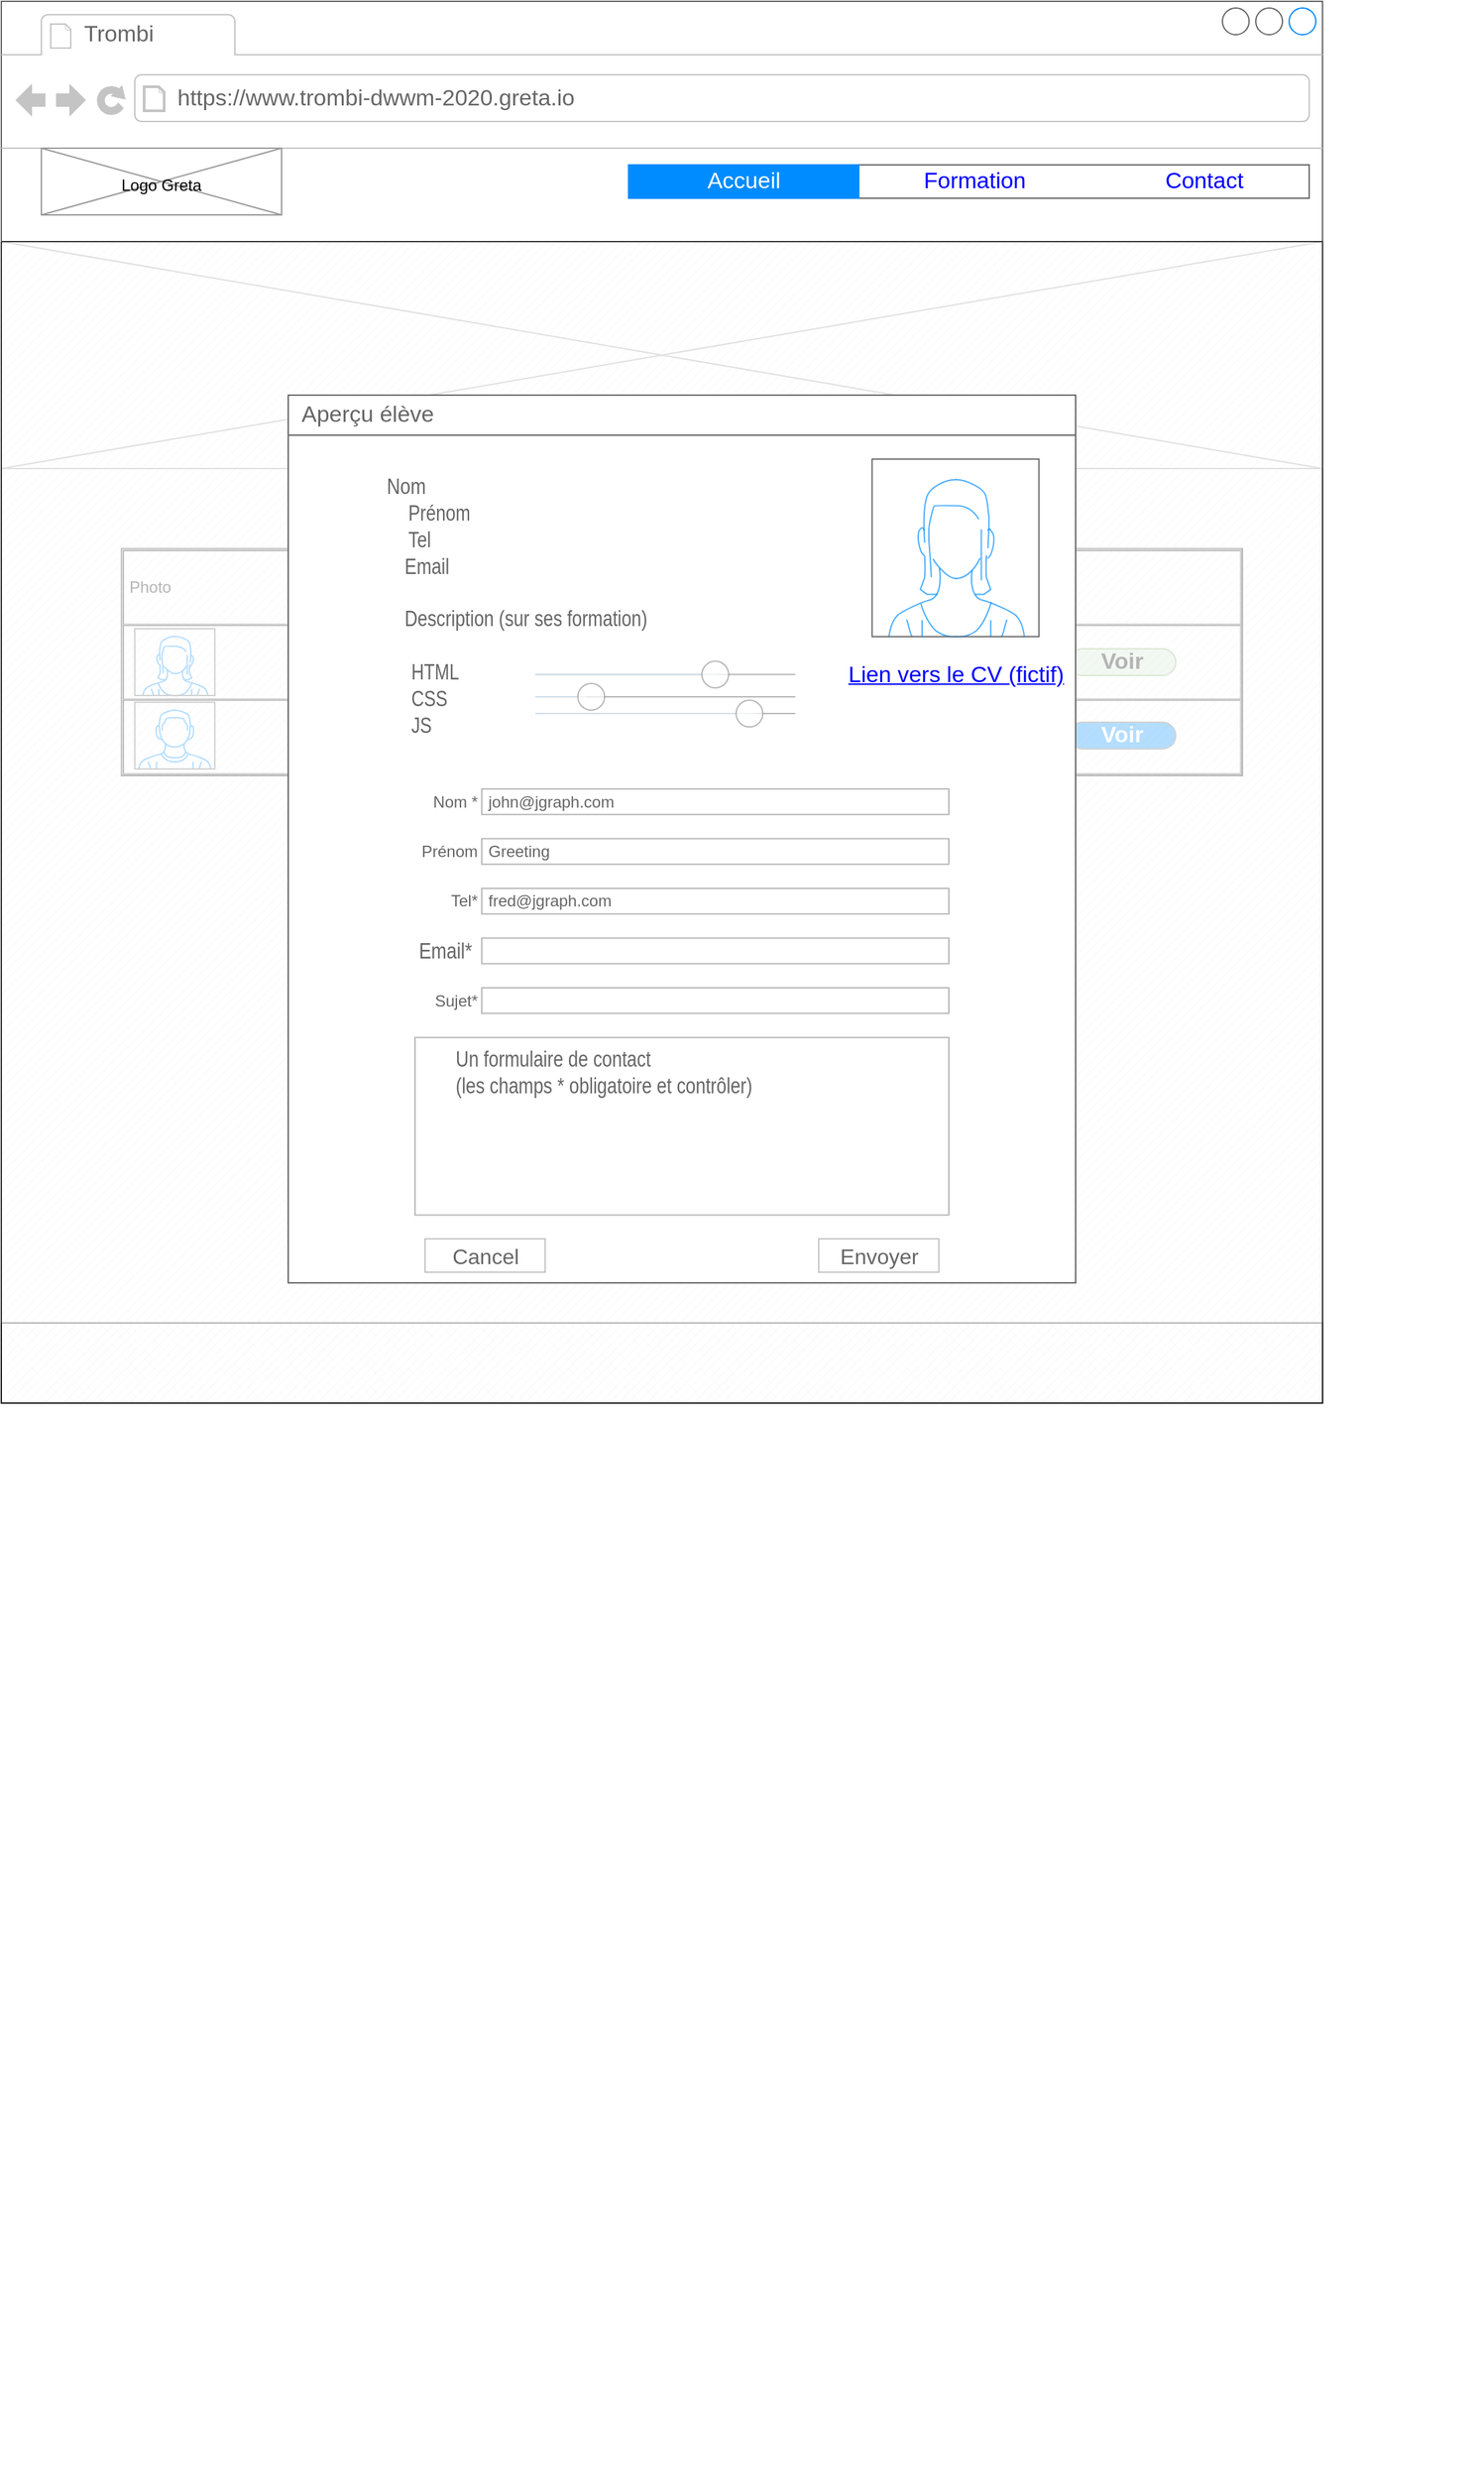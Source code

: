 <mxfile version="13.10.3" type="github" pages="2"><diagram id="SK59zhiDzOyi63sm0mEL" name="Page-1"><mxGraphModel dx="2189" dy="804" grid="1" gridSize="10" guides="1" tooltips="1" connect="1" arrows="1" fold="1" page="1" pageScale="1" pageWidth="827" pageHeight="1169" math="0" shadow="0"><root><mxCell id="0"/><mxCell id="1" parent="0"/><mxCell id="YqWab189E20K-H3sKTw3-4" value="" style="strokeWidth=1;shadow=0;dashed=0;align=center;html=1;shape=mxgraph.mockup.containers.browserWindow;rSize=0;strokeColor=#666666;strokeColor2=#008cff;strokeColor3=#c4c4c4;mainText=,;recursiveResize=0;" parent="1" vertex="1"><mxGeometry x="-200" y="80" width="990" height="1050" as="geometry"/></mxCell><mxCell id="YqWab189E20K-H3sKTw3-5" value="Trombi" style="strokeWidth=1;shadow=0;dashed=0;align=center;html=1;shape=mxgraph.mockup.containers.anchor;fontSize=17;fontColor=#666666;align=left;" parent="YqWab189E20K-H3sKTw3-4" vertex="1"><mxGeometry x="60" y="12" width="110" height="26" as="geometry"/></mxCell><mxCell id="YqWab189E20K-H3sKTw3-6" value="https://www.trombi-dwwm-2020.greta.io" style="strokeWidth=1;shadow=0;dashed=0;align=center;html=1;shape=mxgraph.mockup.containers.anchor;rSize=0;fontSize=17;fontColor=#666666;align=left;" parent="YqWab189E20K-H3sKTw3-4" vertex="1"><mxGeometry x="130" y="60" width="250" height="26" as="geometry"/></mxCell><mxCell id="YqWab189E20K-H3sKTw3-15" value="" style="verticalLabelPosition=bottom;shadow=0;dashed=0;align=center;html=1;verticalAlign=top;strokeWidth=1;shape=mxgraph.mockup.graphics.simpleIcon;strokeColor=#999999;" parent="YqWab189E20K-H3sKTw3-4" vertex="1"><mxGeometry x="30" y="110" width="180" height="50" as="geometry"/></mxCell><mxCell id="YqWab189E20K-H3sKTw3-14" value="" style="group" parent="YqWab189E20K-H3sKTw3-4" vertex="1" connectable="0"><mxGeometry x="470" y="122.5" width="517.5" height="25" as="geometry"/></mxCell><mxCell id="YqWab189E20K-H3sKTw3-7" value="" style="strokeWidth=1;shadow=0;dashed=0;align=center;html=1;shape=mxgraph.mockup.text.rrect;rSize=0;strokeColor=#666666;container=0;" parent="YqWab189E20K-H3sKTw3-14" vertex="1"><mxGeometry width="510" height="25" as="geometry"/></mxCell><mxCell id="YqWab189E20K-H3sKTw3-8" value="Formation" style="strokeColor=inherit;fillColor=inherit;gradientColor=inherit;strokeWidth=1;shadow=0;dashed=0;align=center;html=1;shape=mxgraph.mockup.text.rrect;rSize=0;fontSize=17;fontColor=#0000ff;" parent="YqWab189E20K-H3sKTw3-14" vertex="1"><mxGeometry x="172.5" width="172.5" height="25" as="geometry"/></mxCell><mxCell id="YqWab189E20K-H3sKTw3-9" value="Contact" style="strokeColor=inherit;fillColor=inherit;gradientColor=inherit;strokeWidth=1;shadow=0;dashed=0;align=center;html=1;shape=mxgraph.mockup.text.rrect;rSize=0;fontSize=17;fontColor=#0000ff;" parent="YqWab189E20K-H3sKTw3-14" vertex="1"><mxGeometry x="345" width="172.5" height="25" as="geometry"/></mxCell><mxCell id="YqWab189E20K-H3sKTw3-11" value="Accueil" style="strokeWidth=1;shadow=0;dashed=0;align=center;html=1;shape=mxgraph.mockup.text.rrect;rSize=0;fontSize=17;fontColor=#ffffff;fillColor=#008cff;strokeColor=#008cff;" parent="YqWab189E20K-H3sKTw3-14" vertex="1"><mxGeometry width="172.5" height="25" as="geometry"/></mxCell><mxCell id="YqWab189E20K-H3sKTw3-16" value="Logo Greta" style="text;html=1;strokeColor=none;fillColor=none;align=center;verticalAlign=middle;whiteSpace=wrap;rounded=0;" parent="YqWab189E20K-H3sKTw3-4" vertex="1"><mxGeometry x="70" y="127.5" width="100" height="20" as="geometry"/></mxCell><mxCell id="YqWab189E20K-H3sKTw3-17" value="" style="verticalLabelPosition=bottom;shadow=0;dashed=0;align=center;html=1;verticalAlign=top;strokeWidth=1;shape=mxgraph.mockup.graphics.simpleIcon;strokeColor=#999999;" parent="YqWab189E20K-H3sKTw3-4" vertex="1"><mxGeometry y="180" width="990" height="170" as="geometry"/></mxCell><mxCell id="bf6XjVjYol47AXIB9-yf-1" value="&lt;table style=&quot;font-size: 1em ; width: 100% ; height: 100%&quot; cellspacing=&quot;0&quot; cellpadding=&quot;4&quot; border=&quot;1&quot;&gt;&lt;tbody&gt;&lt;tr&gt;&lt;td&gt;Photo&lt;br&gt;&lt;/td&gt;&lt;th&gt;Elève&lt;/th&gt;&lt;th&gt;Action&lt;br&gt;&lt;/th&gt;&lt;/tr&gt;&lt;tr&gt;&lt;td&gt;&lt;br&gt;&lt;/td&gt;&lt;td&gt;Eleve 1 Nom, prénom&lt;br&gt;&lt;/td&gt;&lt;td&gt;&lt;br&gt;&lt;/td&gt;&lt;/tr&gt;&lt;tr&gt;&lt;td&gt;&lt;br&gt;&lt;/td&gt;&lt;td&gt;Eleve 2 Nom, prénom&lt;br&gt;&lt;/td&gt;&lt;td&gt;&lt;br&gt;&lt;/td&gt;&lt;/tr&gt;&lt;/tbody&gt;&lt;/table&gt; " style="verticalAlign=top;align=left;overflow=fill;fontSize=12;fontFamily=Helvetica;html=1" parent="YqWab189E20K-H3sKTw3-4" vertex="1"><mxGeometry x="90" y="410" width="840" height="170" as="geometry"/></mxCell><mxCell id="bf6XjVjYol47AXIB9-yf-2" value="Voir" style="strokeWidth=1;shadow=0;dashed=0;align=center;html=1;shape=mxgraph.mockup.buttons.button;strokeColor=#82b366;mainText=;buttonStyle=round;fontSize=17;fontStyle=1;fillColor=#d5e8d4;whiteSpace=wrap;" parent="YqWab189E20K-H3sKTw3-4" vertex="1"><mxGeometry x="800" y="485" width="80" height="20" as="geometry"/></mxCell><mxCell id="bf6XjVjYol47AXIB9-yf-4" value="Voir" style="strokeWidth=1;shadow=0;dashed=0;align=center;html=1;shape=mxgraph.mockup.buttons.button;strokeColor=#666666;fontColor=#ffffff;mainText=;buttonStyle=round;fontSize=17;fontStyle=1;fillColor=#008cff;whiteSpace=wrap;" parent="YqWab189E20K-H3sKTw3-4" vertex="1"><mxGeometry x="800" y="540" width="80" height="20" as="geometry"/></mxCell><mxCell id="bf6XjVjYol47AXIB9-yf-9" value="" style="verticalLabelPosition=bottom;shadow=0;dashed=0;align=center;html=1;verticalAlign=top;strokeWidth=1;shape=mxgraph.mockup.containers.userMale;strokeColor=#666666;strokeColor2=#008cff;" parent="YqWab189E20K-H3sKTw3-4" vertex="1"><mxGeometry x="100" y="525" width="60" height="50" as="geometry"/></mxCell><mxCell id="bf6XjVjYol47AXIB9-yf-10" value="" style="verticalLabelPosition=bottom;shadow=0;dashed=0;align=center;html=1;verticalAlign=top;strokeWidth=1;shape=mxgraph.mockup.containers.userFemale;strokeColor=#666666;strokeColor2=#008cff;" parent="YqWab189E20K-H3sKTw3-4" vertex="1"><mxGeometry x="100" y="470" width="60" height="50" as="geometry"/></mxCell><mxCell id="bf6XjVjYol47AXIB9-yf-13" value="" style="verticalLabelPosition=bottom;verticalAlign=top;html=1;shape=mxgraph.basic.patternFillRect;fillStyle=diagRev;step=5;fillStrokeWidth=0.2;fillStrokeColor=#dddddd;" parent="YqWab189E20K-H3sKTw3-4" vertex="1"><mxGeometry y="990" width="990" height="60" as="geometry"/></mxCell><mxCell id="bf6XjVjYol47AXIB9-yf-14" value="&lt;div style=&quot;left: 456.45px ; top: 556.83px ; font-size: 16.5px ; font-family: sans-serif ; transform: scalex(0.823)&quot;&gt;DWWM 2020 - 2021 – votre prénom et nom&lt;/div&gt;" style="text;html=1;strokeColor=none;fillColor=none;align=center;verticalAlign=middle;whiteSpace=wrap;rounded=0;" parent="YqWab189E20K-H3sKTw3-4" vertex="1"><mxGeometry x="100" y="740" width="790" height="20" as="geometry"/></mxCell><mxCell id="DaFIYvGcI2sDlOrBSXFr-7" value="" style="verticalLabelPosition=bottom;verticalAlign=top;html=1;shape=mxgraph.basic.patternFillRect;fillStyle=diag;step=5;fillStrokeWidth=0.2;fillStrokeColor=#dddddd;textOpacity=50;opacity=70;" vertex="1" parent="YqWab189E20K-H3sKTw3-4"><mxGeometry y="180" width="990" height="870" as="geometry"/></mxCell><mxCell id="DaFIYvGcI2sDlOrBSXFr-1" value="&lt;div&gt;&lt;br&gt;&lt;/div&gt;&lt;div style=&quot;left: 160.245px ; top: 591.375px ; font-size: 16.5px ; font-family: sans-serif ; transform: scalex(0.839)&quot;&gt;Nom&lt;/div&gt;&lt;div style=&quot;left: 160.245px ; top: 659.775px ; font-size: 16.5px ; font-family: sans-serif ; transform: scalex(0.803)&quot;&gt;Prénom&lt;/div&gt;&lt;div style=&quot;left: 160.245px ; top: 659.775px ; font-size: 16.5px ; font-family: sans-serif ; transform: scalex(0.803)&quot;&gt;Tel&lt;/div&gt;&lt;div style=&quot;left: 160.245px ; top: 728.175px ; font-size: 16.5px ; font-family: sans-serif ; transform: scalex(0.809)&quot;&gt;Email&lt;/div&gt;&lt;div style=&quot;left: 160.245px ; top: 728.175px ; font-size: 16.5px ; font-family: sans-serif ; transform: scalex(0.809)&quot;&gt;&lt;br&gt;&lt;/div&gt;&lt;div style=&quot;left: 160.245px ; top: 728.175px ; font-size: 16.5px ; font-family: sans-serif ; transform: scalex(0.809)&quot;&gt;Description (sur ses formation)&lt;/div&gt;&lt;div style=&quot;left: 160.245px ; top: 762.42px ; font-size: 16.5px ; font-family: sans-serif ; transform: scalex(0.802)&quot;&gt;&lt;br&gt;&lt;/div&gt;&lt;div style=&quot;left: 160.245px ; top: 796.62px ; font-size: 16.5px ; font-family: sans-serif ; transform: scalex(0.798)&quot;&gt;HTML&lt;/div&gt;&lt;div style=&quot;left: 160.245px ; top: 796.62px ; font-size: 16.5px ; font-family: sans-serif ; transform: scalex(0.798)&quot;&gt;CSS&lt;/div&gt;&lt;div style=&quot;left: 160.245px ; top: 796.62px ; font-size: 16.5px ; font-family: sans-serif ; transform: scalex(0.798)&quot;&gt;JS&lt;br&gt;&lt;/div&gt;&lt;div style=&quot;left: 160.245px ; top: 796.62px ; font-size: 16.5px ; font-family: sans-serif ; transform: scalex(0.798)&quot;&gt;&lt;br&gt;&lt;/div&gt;&lt;div style=&quot;left: 160.245px ; top: 796.62px ; font-size: 16.5px ; font-family: sans-serif ; transform: scalex(0.798)&quot;&gt;&lt;br&gt;&lt;/div&gt;&lt;div align=&quot;left&quot;&gt;&lt;div class=&quot;textlayer&quot; style=&quot;width: 893.1px ; height: 1262.7px&quot;&gt;&lt;br&gt;&lt;/div&gt;&lt;/div&gt;" style="strokeWidth=1;shadow=0;dashed=0;align=left;html=1;shape=mxgraph.mockup.containers.rrect;rSize=0;strokeColor=#666666;fontColor=#666666;fontSize=17;verticalAlign=top;whiteSpace=wrap;fillColor=#ffffff;spacingTop=32;" vertex="1" parent="YqWab189E20K-H3sKTw3-4"><mxGeometry x="215" y="295" width="590" height="665" as="geometry"/></mxCell><mxCell id="DaFIYvGcI2sDlOrBSXFr-2" value="Aperçu élève" style="strokeWidth=1;shadow=0;dashed=0;align=center;html=1;shape=mxgraph.mockup.containers.rrect;rSize=0;fontSize=17;fontColor=#666666;strokeColor=#666666;align=left;spacingLeft=8;fillColor=none;resizeWidth=1;" vertex="1" parent="DaFIYvGcI2sDlOrBSXFr-1"><mxGeometry width="590" height="30" relative="1" as="geometry"/></mxCell><mxCell id="DaFIYvGcI2sDlOrBSXFr-4" value="Cancel" style="strokeWidth=1;shadow=0;dashed=0;align=center;html=1;shape=mxgraph.mockup.containers.rrect;rSize=0;fontSize=16;fontColor=#666666;strokeColor=#c4c4c4;whiteSpace=wrap;fillColor=none;" vertex="1" parent="DaFIYvGcI2sDlOrBSXFr-1"><mxGeometry x="0.25" y="1" width="90" height="25" relative="1" as="geometry"><mxPoint x="-45" y="-33" as="offset"/></mxGeometry></mxCell><mxCell id="DaFIYvGcI2sDlOrBSXFr-5" value="Envoyer" style="strokeWidth=1;shadow=0;dashed=0;align=center;html=1;shape=mxgraph.mockup.containers.rrect;rSize=0;fontSize=16;fontColor=#666666;strokeColor=#c4c4c4;whiteSpace=wrap;fillColor=none;" vertex="1" parent="DaFIYvGcI2sDlOrBSXFr-1"><mxGeometry x="0.75" y="1" width="90" height="25" relative="1" as="geometry"><mxPoint x="-45" y="-33" as="offset"/></mxGeometry></mxCell><mxCell id="DaFIYvGcI2sDlOrBSXFr-32" value="" style="verticalLabelPosition=bottom;shadow=0;dashed=0;align=center;html=1;verticalAlign=top;strokeWidth=1;shape=mxgraph.mockup.containers.userFemale;strokeColor=#666666;strokeColor2=#008cff;opacity=70;" vertex="1" parent="DaFIYvGcI2sDlOrBSXFr-1"><mxGeometry x="437.5" y="47.88" width="125" height="133" as="geometry"/></mxCell><mxCell id="DaFIYvGcI2sDlOrBSXFr-33" value="Lien vers le CV (fictif)" style="shape=rectangle;strokeColor=none;fillColor=none;linkText=;fontSize=17;fontColor=#0000ff;fontStyle=4;html=1;align=center;opacity=70;" vertex="1" parent="DaFIYvGcI2sDlOrBSXFr-1"><mxGeometry x="425" y="194.0" width="150" height="31.92" as="geometry"/></mxCell><mxCell id="DaFIYvGcI2sDlOrBSXFr-34" value="" style="verticalLabelPosition=bottom;shadow=0;dashed=0;align=center;html=1;verticalAlign=top;strokeWidth=1;shape=mxgraph.mockup.forms.horSlider;strokeColor=#999999;sliderStyle=basic;sliderPos=70.256;handleStyle=circle;fillColor2=#ddeeff;opacity=70;" vertex="1" parent="DaFIYvGcI2sDlOrBSXFr-1"><mxGeometry x="185" y="196" width="195" height="26.6" as="geometry"/></mxCell><mxCell id="DaFIYvGcI2sDlOrBSXFr-35" value="" style="verticalLabelPosition=bottom;shadow=0;dashed=0;align=center;html=1;verticalAlign=top;strokeWidth=1;shape=mxgraph.mockup.forms.horSlider;strokeColor=#999999;sliderStyle=basic;sliderPos=20;handleStyle=circle;fillColor2=#ddeeff;opacity=70;" vertex="1" parent="DaFIYvGcI2sDlOrBSXFr-1"><mxGeometry x="185" y="210" width="195" height="31.92" as="geometry"/></mxCell><mxCell id="DaFIYvGcI2sDlOrBSXFr-36" value="" style="verticalLabelPosition=bottom;shadow=0;dashed=0;align=center;html=1;verticalAlign=top;strokeWidth=1;shape=mxgraph.mockup.forms.horSlider;strokeColor=#999999;sliderStyle=basic;sliderPos=84.103;handleStyle=circle;fillColor2=#ddeeff;opacity=70;" vertex="1" parent="DaFIYvGcI2sDlOrBSXFr-1"><mxGeometry x="185" y="222.6" width="195" height="31.92" as="geometry"/></mxCell><mxCell id="DaFIYvGcI2sDlOrBSXFr-30" value="" style="group" vertex="1" connectable="0" parent="DaFIYvGcI2sDlOrBSXFr-1"><mxGeometry x="95" y="295" width="400" height="319.2" as="geometry"/></mxCell><mxCell id="DaFIYvGcI2sDlOrBSXFr-19" value="Nom *" style="strokeWidth=1;shadow=0;dashed=0;align=center;html=1;shape=mxgraph.mockup.forms.anchor;align=right;spacingRight=2;fontColor=#666666;opacity=70;" vertex="1" parent="DaFIYvGcI2sDlOrBSXFr-30"><mxGeometry width="50" height="19.152" as="geometry"/></mxCell><mxCell id="DaFIYvGcI2sDlOrBSXFr-20" value="john@jgraph.com" style="strokeWidth=1;shadow=0;dashed=0;align=center;html=1;shape=mxgraph.mockup.forms.rrect;fillColor=#ffffff;rSize=0;fontColor=#666666;align=left;spacingLeft=3;strokeColor=#999999;opacity=70;" vertex="1" parent="DaFIYvGcI2sDlOrBSXFr-30"><mxGeometry x="50" width="350" height="19.152" as="geometry"/></mxCell><mxCell id="DaFIYvGcI2sDlOrBSXFr-21" value="Prénom" style="strokeWidth=1;shadow=0;dashed=0;align=center;html=1;shape=mxgraph.mockup.forms.anchor;align=right;spacingRight=2;fontColor=#666666;opacity=70;" vertex="1" parent="DaFIYvGcI2sDlOrBSXFr-30"><mxGeometry y="37.24" width="50" height="19.152" as="geometry"/></mxCell><mxCell id="DaFIYvGcI2sDlOrBSXFr-22" value="Greeting" style="strokeWidth=1;shadow=0;dashed=0;align=center;html=1;shape=mxgraph.mockup.forms.rrect;fillColor=#ffffff;rSize=0;fontColor=#666666;align=left;spacingLeft=3;strokeColor=#999999;opacity=70;" vertex="1" parent="DaFIYvGcI2sDlOrBSXFr-30"><mxGeometry x="50" y="37.24" width="350" height="19.152" as="geometry"/></mxCell><mxCell id="DaFIYvGcI2sDlOrBSXFr-23" value="Tel*" style="strokeWidth=1;shadow=0;dashed=0;align=center;html=1;shape=mxgraph.mockup.forms.anchor;align=right;spacingRight=2;fontColor=#666666;opacity=70;" vertex="1" parent="DaFIYvGcI2sDlOrBSXFr-30"><mxGeometry y="74.48" width="50" height="19.152" as="geometry"/></mxCell><mxCell id="DaFIYvGcI2sDlOrBSXFr-24" value="fred@jgraph.com" style="strokeWidth=1;shadow=0;dashed=0;align=center;html=1;shape=mxgraph.mockup.forms.rrect;fillColor=#ffffff;rSize=0;fontColor=#666666;align=left;spacingLeft=3;strokeColor=#999999;opacity=70;" vertex="1" parent="DaFIYvGcI2sDlOrBSXFr-30"><mxGeometry x="50" y="74.48" width="350" height="19.152" as="geometry"/></mxCell><mxCell id="DaFIYvGcI2sDlOrBSXFr-25" value="&lt;div style=&quot;left: 214.275px ; top: 964.05px ; font-size: 16.5px ; font-family: sans-serif ; transform: scalex(0.834)&quot;&gt;Email*&lt;/div&gt;" style="strokeWidth=1;shadow=0;dashed=0;align=center;html=1;shape=mxgraph.mockup.forms.anchor;align=right;spacingRight=2;fontColor=#666666;opacity=70;" vertex="1" parent="DaFIYvGcI2sDlOrBSXFr-30"><mxGeometry y="111.72" width="50" height="19.152" as="geometry"/></mxCell><mxCell id="DaFIYvGcI2sDlOrBSXFr-26" value="" style="strokeWidth=1;shadow=0;dashed=0;align=center;html=1;shape=mxgraph.mockup.forms.rrect;fillColor=#ffffff;rSize=0;fontColor=#666666;align=left;spacingLeft=3;strokeColor=#999999;opacity=70;" vertex="1" parent="DaFIYvGcI2sDlOrBSXFr-30"><mxGeometry x="50" y="111.72" width="350" height="19.152" as="geometry"/></mxCell><mxCell id="DaFIYvGcI2sDlOrBSXFr-27" value="Sujet*" style="strokeWidth=1;shadow=0;dashed=0;align=center;html=1;shape=mxgraph.mockup.forms.anchor;align=right;spacingRight=2;fontColor=#666666;opacity=70;" vertex="1" parent="DaFIYvGcI2sDlOrBSXFr-30"><mxGeometry y="148.96" width="50" height="19.152" as="geometry"/></mxCell><mxCell id="DaFIYvGcI2sDlOrBSXFr-28" value="" style="strokeWidth=1;shadow=0;dashed=0;align=center;html=1;shape=mxgraph.mockup.forms.rrect;fillColor=#ffffff;rSize=0;fontColor=#666666;align=left;spacingLeft=3;strokeColor=#999999;opacity=70;" vertex="1" parent="DaFIYvGcI2sDlOrBSXFr-30"><mxGeometry x="50" y="148.96" width="350" height="19.152" as="geometry"/></mxCell><mxCell id="DaFIYvGcI2sDlOrBSXFr-29" value="&lt;div style=&quot;left: 160.245px ; top: 830.82px ; font-size: 16.5px ; font-family: sans-serif ; transform: scalex(0.813)&quot;&gt;Un formulaire de contact &lt;br&gt;&lt;/div&gt;&lt;div style=&quot;left: 160.245px ; top: 830.82px ; font-size: 16.5px ; font-family: sans-serif ; transform: scalex(0.813)&quot;&gt;(les champs * obligatoire et contrôler)&lt;/div&gt;&lt;div style=&quot;left: 214.275px ; top: 864.12px ; font-size: 16.5px ; font-family: sans-serif ; transform: scalex(0.874)&quot;&gt;&lt;br&gt;&lt;/div&gt;&lt;div style=&quot;left: 214.275px ; top: 897.42px ; font-size: 16.5px ; font-family: sans-serif ; transform: scalex(0.839)&quot;&gt;&lt;br&gt;&lt;/div&gt;&lt;div style=&quot;left: 214.275px ; top: 930.75px ; font-size: 16.5px ; font-family: sans-serif ; transform: scalex(0.934)&quot;&gt;&lt;br&gt;&lt;/div&gt;&lt;div style=&quot;left: 214.275px ; top: 964.05px ; font-size: 16.5px ; font-family: sans-serif ; transform: scalex(0.834)&quot;&gt;&lt;br&gt;&lt;/div&gt;&lt;div style=&quot;left: 214.275px ; top: 997.35px ; font-size: 16.5px ; font-family: sans-serif ; transform: scalex(0.836)&quot;&gt;&lt;br&gt;&lt;/div&gt;" style="strokeWidth=1;shadow=0;dashed=0;align=center;html=1;shape=mxgraph.mockup.forms.rrect;fillColor=#ffffff;rSize=0;fontColor=#666666;align=left;spacingLeft=3;strokeColor=#999999;verticalAlign=top;whiteSpace=wrap;opacity=70;" vertex="1" parent="DaFIYvGcI2sDlOrBSXFr-30"><mxGeometry y="186.2" width="400" height="133" as="geometry"/></mxCell></root></mxGraphModel></diagram><diagram id="OU_HAkZI-WDbs4WNtkDR" name="Page-2"><mxGraphModel dx="1362" dy="804" grid="1" gridSize="10" guides="1" tooltips="1" connect="1" arrows="1" fold="1" page="1" pageScale="1" pageWidth="827" pageHeight="1169" math="0" shadow="0"><root><mxCell id="MOR8QARU3BnpgXKKpHhW-0"/><mxCell id="MOR8QARU3BnpgXKKpHhW-1" parent="MOR8QARU3BnpgXKKpHhW-0"/><mxCell id="MOR8QARU3BnpgXKKpHhW-2" value="" style="verticalLabelPosition=bottom;verticalAlign=top;html=1;shape=mxgraph.basic.rect;fillColor2=none;strokeWidth=1;size=20;indent=5;" parent="MOR8QARU3BnpgXKKpHhW-1" vertex="1"><mxGeometry x="80" y="80" width="710" height="810" as="geometry"/></mxCell><mxCell id="MOR8QARU3BnpgXKKpHhW-3" value="" style="verticalLabelPosition=bottom;verticalAlign=top;html=1;shape=mxgraph.basic.patternFillRect;fillStyle=diagRev;step=5;fillStrokeWidth=0.2;fillStrokeColor=#dddddd;" parent="MOR8QARU3BnpgXKKpHhW-1" vertex="1"><mxGeometry x="80" y="80" width="710" height="70" as="geometry"/></mxCell><mxCell id="MOR8QARU3BnpgXKKpHhW-4" value="" style="verticalLabelPosition=bottom;verticalAlign=top;html=1;shape=mxgraph.basic.patternFillRect;fillStyle=diagRev;step=5;fillStrokeWidth=0.2;fillStrokeColor=#dddddd;" parent="MOR8QARU3BnpgXKKpHhW-1" vertex="1"><mxGeometry x="80" y="150" width="710" height="220" as="geometry"/></mxCell><mxCell id="MOR8QARU3BnpgXKKpHhW-6" value="Barre de navigation" style="text;html=1;strokeColor=none;fillColor=none;align=center;verticalAlign=middle;whiteSpace=wrap;rounded=0;" parent="MOR8QARU3BnpgXKKpHhW-1" vertex="1"><mxGeometry x="290" y="105" width="310" height="20" as="geometry"/></mxCell><mxCell id="MOR8QARU3BnpgXKKpHhW-7" value="Image &quot;Hero&quot;" style="text;html=1;strokeColor=none;fillColor=none;align=center;verticalAlign=middle;whiteSpace=wrap;rounded=0;" parent="MOR8QARU3BnpgXKKpHhW-1" vertex="1"><mxGeometry x="275" y="240" width="320" height="20" as="geometry"/></mxCell><mxCell id="MOR8QARU3BnpgXKKpHhW-8" value="" style="verticalLabelPosition=bottom;verticalAlign=top;html=1;shape=mxgraph.basic.patternFillRect;fillStyle=vert;step=5;fillStrokeWidth=0.2;fillStrokeColor=#dddddd;" parent="MOR8QARU3BnpgXKKpHhW-1" vertex="1"><mxGeometry x="80" y="370" width="710" height="460" as="geometry"/></mxCell><mxCell id="MOR8QARU3BnpgXKKpHhW-9" value="" style="verticalLabelPosition=bottom;verticalAlign=top;html=1;shape=mxgraph.basic.patternFillRect;fillStyle=diagRev;step=5;fillStrokeWidth=0.2;fillStrokeColor=#dddddd;" parent="MOR8QARU3BnpgXKKpHhW-1" vertex="1"><mxGeometry x="80" y="830" width="710" height="60" as="geometry"/></mxCell><mxCell id="MOR8QARU3BnpgXKKpHhW-11" value="Footer" style="text;html=1;strokeColor=none;fillColor=none;align=center;verticalAlign=middle;whiteSpace=wrap;rounded=0;" parent="MOR8QARU3BnpgXKKpHhW-1" vertex="1"><mxGeometry x="415" y="850" width="40" height="20" as="geometry"/></mxCell><mxCell id="MOR8QARU3BnpgXKKpHhW-12" value="" style="verticalLabelPosition=bottom;verticalAlign=top;html=1;shape=mxgraph.basic.patternFillRect;fillStyle=diagGrid;step=5;fillStrokeWidth=0.2;fillStrokeColor=#dddddd;" parent="MOR8QARU3BnpgXKKpHhW-1" vertex="1"><mxGeometry x="120" y="410" width="630" height="380" as="geometry"/></mxCell><mxCell id="MOR8QARU3BnpgXKKpHhW-10" value="Liste des élèves" style="text;html=1;strokeColor=none;fillColor=none;align=center;verticalAlign=middle;whiteSpace=wrap;rounded=0;" parent="MOR8QARU3BnpgXKKpHhW-1" vertex="1"><mxGeometry x="290" y="440" width="290" height="20" as="geometry"/></mxCell><mxCell id="heJrqKk8GknSJ6SQR37r-0" value="&lt;div&gt;&lt;br&gt;&lt;/div&gt;&lt;div style=&quot;left: 160.245px ; top: 591.375px ; font-size: 16.5px ; font-family: sans-serif ; transform: scalex(0.839)&quot;&gt;Nom&lt;/div&gt;&lt;div style=&quot;left: 160.245px ; top: 659.775px ; font-size: 16.5px ; font-family: sans-serif ; transform: scalex(0.803)&quot;&gt;Prénom&lt;/div&gt;&lt;div style=&quot;left: 160.245px ; top: 659.775px ; font-size: 16.5px ; font-family: sans-serif ; transform: scalex(0.803)&quot;&gt;Tel&lt;/div&gt;&lt;div style=&quot;left: 160.245px ; top: 728.175px ; font-size: 16.5px ; font-family: sans-serif ; transform: scalex(0.809)&quot;&gt;Email&lt;/div&gt;&lt;div style=&quot;left: 160.245px ; top: 728.175px ; font-size: 16.5px ; font-family: sans-serif ; transform: scalex(0.809)&quot;&gt;&lt;br&gt;&lt;/div&gt;&lt;div style=&quot;left: 160.245px ; top: 728.175px ; font-size: 16.5px ; font-family: sans-serif ; transform: scalex(0.809)&quot;&gt;Description (sur ses formation)&lt;/div&gt;&lt;div style=&quot;left: 160.245px ; top: 762.42px ; font-size: 16.5px ; font-family: sans-serif ; transform: scalex(0.802)&quot;&gt;&lt;br&gt;&lt;/div&gt;&lt;div style=&quot;left: 160.245px ; top: 796.62px ; font-size: 16.5px ; font-family: sans-serif ; transform: scalex(0.798)&quot;&gt;HTML&lt;/div&gt;&lt;div style=&quot;left: 160.245px ; top: 796.62px ; font-size: 16.5px ; font-family: sans-serif ; transform: scalex(0.798)&quot;&gt;CSS&lt;/div&gt;&lt;div style=&quot;left: 160.245px ; top: 796.62px ; font-size: 16.5px ; font-family: sans-serif ; transform: scalex(0.798)&quot;&gt;JS&lt;br&gt;&lt;/div&gt;&lt;div style=&quot;left: 160.245px ; top: 796.62px ; font-size: 16.5px ; font-family: sans-serif ; transform: scalex(0.798)&quot;&gt;&lt;br&gt;&lt;/div&gt;&lt;div style=&quot;left: 160.245px ; top: 796.62px ; font-size: 16.5px ; font-family: sans-serif ; transform: scalex(0.798)&quot;&gt;&lt;br&gt;&lt;/div&gt;&lt;div align=&quot;left&quot;&gt;&lt;div class=&quot;textlayer&quot; style=&quot;width: 893.1px ; height: 1262.7px&quot;&gt;&lt;br&gt;&lt;/div&gt;&lt;/div&gt;" style="strokeWidth=1;shadow=0;dashed=0;align=left;html=1;shape=mxgraph.mockup.containers.rrect;rSize=0;strokeColor=#666666;fontColor=#666666;fontSize=17;verticalAlign=top;whiteSpace=wrap;fillColor=#ffffff;spacingTop=32;" vertex="1" parent="MOR8QARU3BnpgXKKpHhW-1"><mxGeometry x="946" y="117.5" width="590" height="665" as="geometry"/></mxCell><mxCell id="heJrqKk8GknSJ6SQR37r-1" value="Aperçu élève" style="strokeWidth=1;shadow=0;dashed=0;align=center;html=1;shape=mxgraph.mockup.containers.rrect;rSize=0;fontSize=17;fontColor=#666666;strokeColor=#666666;align=left;spacingLeft=8;fillColor=none;resizeWidth=1;" vertex="1" parent="heJrqKk8GknSJ6SQR37r-0"><mxGeometry width="590" height="30" relative="1" as="geometry"/></mxCell><mxCell id="heJrqKk8GknSJ6SQR37r-2" value="Cancel" style="strokeWidth=1;shadow=0;dashed=0;align=center;html=1;shape=mxgraph.mockup.containers.rrect;rSize=0;fontSize=16;fontColor=#666666;strokeColor=#c4c4c4;whiteSpace=wrap;fillColor=none;" vertex="1" parent="heJrqKk8GknSJ6SQR37r-0"><mxGeometry x="0.25" y="1" width="90" height="25" relative="1" as="geometry"><mxPoint x="-45" y="-33" as="offset"/></mxGeometry></mxCell><mxCell id="heJrqKk8GknSJ6SQR37r-3" value="Envoyer" style="strokeWidth=1;shadow=0;dashed=0;align=center;html=1;shape=mxgraph.mockup.containers.rrect;rSize=0;fontSize=16;fontColor=#666666;strokeColor=#c4c4c4;whiteSpace=wrap;fillColor=none;" vertex="1" parent="heJrqKk8GknSJ6SQR37r-0"><mxGeometry x="0.75" y="1" width="90" height="25" relative="1" as="geometry"><mxPoint x="-45" y="-33" as="offset"/></mxGeometry></mxCell><mxCell id="heJrqKk8GknSJ6SQR37r-4" value="" style="verticalLabelPosition=bottom;shadow=0;dashed=0;align=center;html=1;verticalAlign=top;strokeWidth=1;shape=mxgraph.mockup.containers.userFemale;strokeColor=#666666;strokeColor2=#008cff;opacity=70;" vertex="1" parent="heJrqKk8GknSJ6SQR37r-0"><mxGeometry x="437.5" y="47.88" width="125" height="133" as="geometry"/></mxCell><mxCell id="heJrqKk8GknSJ6SQR37r-6" value="" style="verticalLabelPosition=bottom;shadow=0;dashed=0;align=center;html=1;verticalAlign=top;strokeWidth=1;shape=mxgraph.mockup.forms.horSlider;strokeColor=#999999;sliderStyle=basic;sliderPos=70.256;handleStyle=circle;fillColor2=#ddeeff;opacity=70;" vertex="1" parent="heJrqKk8GknSJ6SQR37r-0"><mxGeometry x="185" y="196" width="195" height="26.6" as="geometry"/></mxCell><mxCell id="heJrqKk8GknSJ6SQR37r-7" value="" style="verticalLabelPosition=bottom;shadow=0;dashed=0;align=center;html=1;verticalAlign=top;strokeWidth=1;shape=mxgraph.mockup.forms.horSlider;strokeColor=#999999;sliderStyle=basic;sliderPos=20;handleStyle=circle;fillColor2=#ddeeff;opacity=70;" vertex="1" parent="heJrqKk8GknSJ6SQR37r-0"><mxGeometry x="185" y="210" width="195" height="31.92" as="geometry"/></mxCell><mxCell id="heJrqKk8GknSJ6SQR37r-8" value="" style="verticalLabelPosition=bottom;shadow=0;dashed=0;align=center;html=1;verticalAlign=top;strokeWidth=1;shape=mxgraph.mockup.forms.horSlider;strokeColor=#999999;sliderStyle=basic;sliderPos=84.103;handleStyle=circle;fillColor2=#ddeeff;opacity=70;" vertex="1" parent="heJrqKk8GknSJ6SQR37r-0"><mxGeometry x="185" y="222.6" width="195" height="31.92" as="geometry"/></mxCell><mxCell id="heJrqKk8GknSJ6SQR37r-9" value="" style="group" vertex="1" connectable="0" parent="heJrqKk8GknSJ6SQR37r-0"><mxGeometry x="95" y="295" width="400" height="319.2" as="geometry"/></mxCell><mxCell id="heJrqKk8GknSJ6SQR37r-10" value="Nom *" style="strokeWidth=1;shadow=0;dashed=0;align=center;html=1;shape=mxgraph.mockup.forms.anchor;align=right;spacingRight=2;fontColor=#666666;opacity=70;" vertex="1" parent="heJrqKk8GknSJ6SQR37r-9"><mxGeometry width="50" height="19.152" as="geometry"/></mxCell><mxCell id="heJrqKk8GknSJ6SQR37r-11" value="john@jgraph.com" style="strokeWidth=1;shadow=0;dashed=0;align=center;html=1;shape=mxgraph.mockup.forms.rrect;fillColor=#ffffff;rSize=0;fontColor=#666666;align=left;spacingLeft=3;strokeColor=#999999;opacity=70;" vertex="1" parent="heJrqKk8GknSJ6SQR37r-9"><mxGeometry x="50" width="350" height="19.152" as="geometry"/></mxCell><mxCell id="heJrqKk8GknSJ6SQR37r-12" value="Prénom" style="strokeWidth=1;shadow=0;dashed=0;align=center;html=1;shape=mxgraph.mockup.forms.anchor;align=right;spacingRight=2;fontColor=#666666;opacity=70;" vertex="1" parent="heJrqKk8GknSJ6SQR37r-9"><mxGeometry y="37.24" width="50" height="19.152" as="geometry"/></mxCell><mxCell id="heJrqKk8GknSJ6SQR37r-13" value="Greeting" style="strokeWidth=1;shadow=0;dashed=0;align=center;html=1;shape=mxgraph.mockup.forms.rrect;fillColor=#ffffff;rSize=0;fontColor=#666666;align=left;spacingLeft=3;strokeColor=#999999;opacity=70;" vertex="1" parent="heJrqKk8GknSJ6SQR37r-9"><mxGeometry x="50" y="37.24" width="350" height="19.152" as="geometry"/></mxCell><mxCell id="heJrqKk8GknSJ6SQR37r-14" value="Tel*" style="strokeWidth=1;shadow=0;dashed=0;align=center;html=1;shape=mxgraph.mockup.forms.anchor;align=right;spacingRight=2;fontColor=#666666;opacity=70;" vertex="1" parent="heJrqKk8GknSJ6SQR37r-9"><mxGeometry y="74.48" width="50" height="19.152" as="geometry"/></mxCell><mxCell id="heJrqKk8GknSJ6SQR37r-15" value="fred@jgraph.com" style="strokeWidth=1;shadow=0;dashed=0;align=center;html=1;shape=mxgraph.mockup.forms.rrect;fillColor=#ffffff;rSize=0;fontColor=#666666;align=left;spacingLeft=3;strokeColor=#999999;opacity=70;" vertex="1" parent="heJrqKk8GknSJ6SQR37r-9"><mxGeometry x="50" y="74.48" width="350" height="19.152" as="geometry"/></mxCell><mxCell id="heJrqKk8GknSJ6SQR37r-16" value="&lt;div style=&quot;left: 214.275px ; top: 964.05px ; font-size: 16.5px ; font-family: sans-serif ; transform: scalex(0.834)&quot;&gt;Email*&lt;/div&gt;" style="strokeWidth=1;shadow=0;dashed=0;align=center;html=1;shape=mxgraph.mockup.forms.anchor;align=right;spacingRight=2;fontColor=#666666;opacity=70;" vertex="1" parent="heJrqKk8GknSJ6SQR37r-9"><mxGeometry y="111.72" width="50" height="19.152" as="geometry"/></mxCell><mxCell id="heJrqKk8GknSJ6SQR37r-17" value="" style="strokeWidth=1;shadow=0;dashed=0;align=center;html=1;shape=mxgraph.mockup.forms.rrect;fillColor=#ffffff;rSize=0;fontColor=#666666;align=left;spacingLeft=3;strokeColor=#999999;opacity=70;" vertex="1" parent="heJrqKk8GknSJ6SQR37r-9"><mxGeometry x="50" y="111.72" width="350" height="19.152" as="geometry"/></mxCell><mxCell id="heJrqKk8GknSJ6SQR37r-18" value="Sujet*" style="strokeWidth=1;shadow=0;dashed=0;align=center;html=1;shape=mxgraph.mockup.forms.anchor;align=right;spacingRight=2;fontColor=#666666;opacity=70;" vertex="1" parent="heJrqKk8GknSJ6SQR37r-9"><mxGeometry y="148.96" width="50" height="19.152" as="geometry"/></mxCell><mxCell id="heJrqKk8GknSJ6SQR37r-19" value="" style="strokeWidth=1;shadow=0;dashed=0;align=center;html=1;shape=mxgraph.mockup.forms.rrect;fillColor=#ffffff;rSize=0;fontColor=#666666;align=left;spacingLeft=3;strokeColor=#999999;opacity=70;" vertex="1" parent="heJrqKk8GknSJ6SQR37r-9"><mxGeometry x="50" y="148.96" width="350" height="19.152" as="geometry"/></mxCell><mxCell id="heJrqKk8GknSJ6SQR37r-20" value="&lt;div style=&quot;left: 160.245px ; top: 830.82px ; font-size: 16.5px ; font-family: sans-serif ; transform: scalex(0.813)&quot;&gt;Un formulaire de contact &lt;br&gt;&lt;/div&gt;&lt;div style=&quot;left: 160.245px ; top: 830.82px ; font-size: 16.5px ; font-family: sans-serif ; transform: scalex(0.813)&quot;&gt;(les champs * obligatoire et contrôler)&lt;/div&gt;&lt;div style=&quot;left: 214.275px ; top: 864.12px ; font-size: 16.5px ; font-family: sans-serif ; transform: scalex(0.874)&quot;&gt;&lt;br&gt;&lt;/div&gt;&lt;div style=&quot;left: 214.275px ; top: 897.42px ; font-size: 16.5px ; font-family: sans-serif ; transform: scalex(0.839)&quot;&gt;&lt;br&gt;&lt;/div&gt;&lt;div style=&quot;left: 214.275px ; top: 930.75px ; font-size: 16.5px ; font-family: sans-serif ; transform: scalex(0.934)&quot;&gt;&lt;br&gt;&lt;/div&gt;&lt;div style=&quot;left: 214.275px ; top: 964.05px ; font-size: 16.5px ; font-family: sans-serif ; transform: scalex(0.834)&quot;&gt;&lt;br&gt;&lt;/div&gt;&lt;div style=&quot;left: 214.275px ; top: 997.35px ; font-size: 16.5px ; font-family: sans-serif ; transform: scalex(0.836)&quot;&gt;&lt;br&gt;&lt;/div&gt;" style="strokeWidth=1;shadow=0;dashed=0;align=center;html=1;shape=mxgraph.mockup.forms.rrect;fillColor=#ffffff;rSize=0;fontColor=#666666;align=left;spacingLeft=3;strokeColor=#999999;verticalAlign=top;whiteSpace=wrap;opacity=70;" vertex="1" parent="heJrqKk8GknSJ6SQR37r-9"><mxGeometry y="186.2" width="400" height="133" as="geometry"/></mxCell><mxCell id="heJrqKk8GknSJ6SQR37r-21" value="" style="verticalLabelPosition=bottom;verticalAlign=top;html=1;shape=mxgraph.basic.patternFillRect;fillStyle=diag;step=5;fillStrokeWidth=0.2;fillStrokeColor=#dddddd;" vertex="1" parent="heJrqKk8GknSJ6SQR37r-0"><mxGeometry x="24" y="42.5" width="386" height="237.5" as="geometry"/></mxCell><mxCell id="heJrqKk8GknSJ6SQR37r-22" value="" style="verticalLabelPosition=bottom;verticalAlign=top;html=1;shape=mxgraph.basic.patternFillRect;fillStyle=diag;step=5;fillStrokeWidth=0.2;fillStrokeColor=#dddddd;" vertex="1" parent="heJrqKk8GknSJ6SQR37r-0"><mxGeometry x="437.5" y="194" width="120" height="60" as="geometry"/></mxCell><mxCell id="heJrqKk8GknSJ6SQR37r-23" value="" style="verticalLabelPosition=bottom;verticalAlign=top;html=1;shape=mxgraph.basic.patternFillRect;fillStyle=diag;step=5;fillStrokeWidth=0.2;fillStrokeColor=#dddddd;" vertex="1" parent="heJrqKk8GknSJ6SQR37r-0"><mxGeometry x="425" y="42.5" width="145" height="147.5" as="geometry"/></mxCell><mxCell id="heJrqKk8GknSJ6SQR37r-24" value="" style="verticalLabelPosition=bottom;verticalAlign=top;html=1;shape=mxgraph.basic.patternFillRect;fillStyle=diag;step=5;fillStrokeWidth=0.2;fillStrokeColor=#dddddd;" vertex="1" parent="heJrqKk8GknSJ6SQR37r-0"><mxGeometry x="24" y="292.5" width="556" height="367.5" as="geometry"/></mxCell><mxCell id="heJrqKk8GknSJ6SQR37r-25" value="Lien CV" style="text;html=1;strokeColor=none;fillColor=none;align=center;verticalAlign=middle;whiteSpace=wrap;rounded=0;" vertex="1" parent="heJrqKk8GknSJ6SQR37r-0"><mxGeometry x="462.5" y="215.96" width="70" height="20" as="geometry"/></mxCell><mxCell id="heJrqKk8GknSJ6SQR37r-26" value="" style="verticalLabelPosition=bottom;shadow=0;dashed=0;align=center;html=1;verticalAlign=top;strokeWidth=1;shape=mxgraph.mockup.graphics.simpleIcon;strokeColor=#999999;opacity=50;" vertex="1" parent="heJrqKk8GknSJ6SQR37r-0"><mxGeometry x="425" y="42.5" width="145" height="147.5" as="geometry"/></mxCell></root></mxGraphModel></diagram></mxfile>